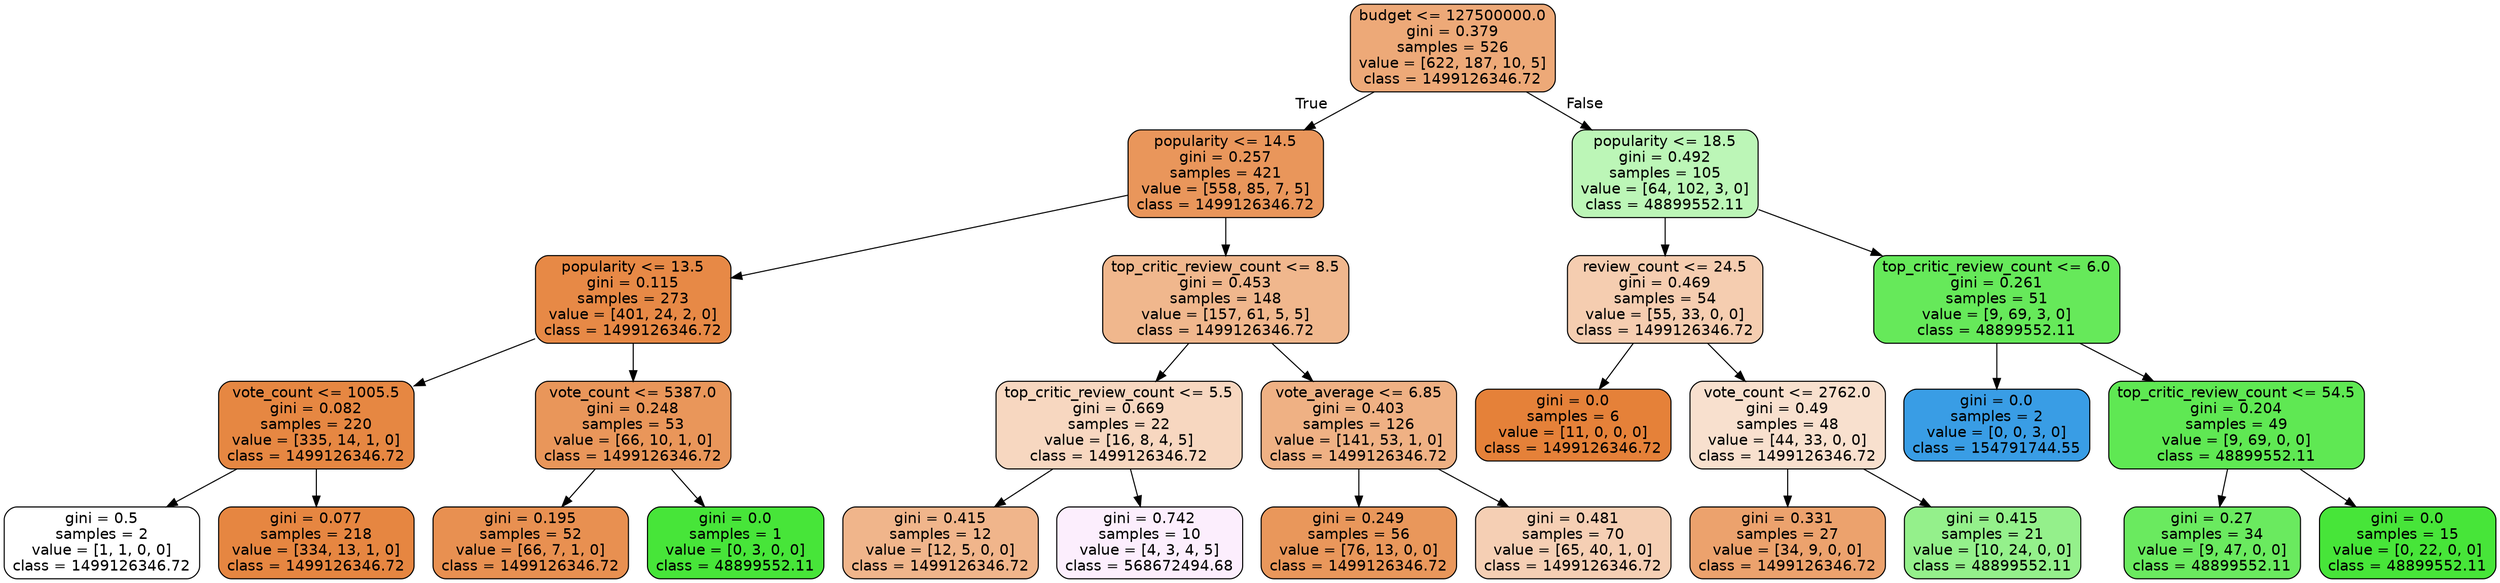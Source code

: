 digraph Tree {
node [shape=box, style="filled, rounded", color="black", fontname=helvetica] ;
edge [fontname=helvetica] ;
0 [label="budget <= 127500000.0\ngini = 0.379\nsamples = 526\nvalue = [622, 187, 10, 5]\nclass = 1499126346.72", fillcolor="#eda978"] ;
1 [label="popularity <= 14.5\ngini = 0.257\nsamples = 421\nvalue = [558, 85, 7, 5]\nclass = 1499126346.72", fillcolor="#e9965b"] ;
0 -> 1 [labeldistance=2.5, labelangle=45, headlabel="True"] ;
2 [label="popularity <= 13.5\ngini = 0.115\nsamples = 273\nvalue = [401, 24, 2, 0]\nclass = 1499126346.72", fillcolor="#e78946"] ;
1 -> 2 ;
3 [label="vote_count <= 1005.5\ngini = 0.082\nsamples = 220\nvalue = [335, 14, 1, 0]\nclass = 1499126346.72", fillcolor="#e68742"] ;
2 -> 3 ;
4 [label="gini = 0.5\nsamples = 2\nvalue = [1, 1, 0, 0]\nclass = 1499126346.72", fillcolor="#ffffff"] ;
3 -> 4 ;
5 [label="gini = 0.077\nsamples = 218\nvalue = [334, 13, 1, 0]\nclass = 1499126346.72", fillcolor="#e68641"] ;
3 -> 5 ;
6 [label="vote_count <= 5387.0\ngini = 0.248\nsamples = 53\nvalue = [66, 10, 1, 0]\nclass = 1499126346.72", fillcolor="#e9965a"] ;
2 -> 6 ;
7 [label="gini = 0.195\nsamples = 52\nvalue = [66, 7, 1, 0]\nclass = 1499126346.72", fillcolor="#e89051"] ;
6 -> 7 ;
8 [label="gini = 0.0\nsamples = 1\nvalue = [0, 3, 0, 0]\nclass = 48899552.11", fillcolor="#47e539"] ;
6 -> 8 ;
9 [label="top_critic_review_count <= 8.5\ngini = 0.453\nsamples = 148\nvalue = [157, 61, 5, 5]\nclass = 1499126346.72", fillcolor="#f0b78d"] ;
1 -> 9 ;
10 [label="top_critic_review_count <= 5.5\ngini = 0.669\nsamples = 22\nvalue = [16, 8, 4, 5]\nclass = 1499126346.72", fillcolor="#f7d7c0"] ;
9 -> 10 ;
11 [label="gini = 0.415\nsamples = 12\nvalue = [12, 5, 0, 0]\nclass = 1499126346.72", fillcolor="#f0b58b"] ;
10 -> 11 ;
12 [label="gini = 0.742\nsamples = 10\nvalue = [4, 3, 4, 5]\nclass = 568672494.68", fillcolor="#fceefd"] ;
10 -> 12 ;
13 [label="vote_average <= 6.85\ngini = 0.403\nsamples = 126\nvalue = [141, 53, 1, 0]\nclass = 1499126346.72", fillcolor="#efb184"] ;
9 -> 13 ;
14 [label="gini = 0.249\nsamples = 56\nvalue = [76, 13, 0, 0]\nclass = 1499126346.72", fillcolor="#e9975b"] ;
13 -> 14 ;
15 [label="gini = 0.481\nsamples = 70\nvalue = [65, 40, 1, 0]\nclass = 1499126346.72", fillcolor="#f5cfb4"] ;
13 -> 15 ;
16 [label="popularity <= 18.5\ngini = 0.492\nsamples = 105\nvalue = [64, 102, 3, 0]\nclass = 48899552.11", fillcolor="#bcf6b7"] ;
0 -> 16 [labeldistance=2.5, labelangle=-45, headlabel="False"] ;
17 [label="review_count <= 24.5\ngini = 0.469\nsamples = 54\nvalue = [55, 33, 0, 0]\nclass = 1499126346.72", fillcolor="#f5cdb0"] ;
16 -> 17 ;
18 [label="gini = 0.0\nsamples = 6\nvalue = [11, 0, 0, 0]\nclass = 1499126346.72", fillcolor="#e58139"] ;
17 -> 18 ;
19 [label="vote_count <= 2762.0\ngini = 0.49\nsamples = 48\nvalue = [44, 33, 0, 0]\nclass = 1499126346.72", fillcolor="#f8e0ce"] ;
17 -> 19 ;
20 [label="gini = 0.331\nsamples = 27\nvalue = [34, 9, 0, 0]\nclass = 1499126346.72", fillcolor="#eca26d"] ;
19 -> 20 ;
21 [label="gini = 0.415\nsamples = 21\nvalue = [10, 24, 0, 0]\nclass = 48899552.11", fillcolor="#94f08b"] ;
19 -> 21 ;
22 [label="top_critic_review_count <= 6.0\ngini = 0.261\nsamples = 51\nvalue = [9, 69, 3, 0]\nclass = 48899552.11", fillcolor="#66e95a"] ;
16 -> 22 ;
23 [label="gini = 0.0\nsamples = 2\nvalue = [0, 0, 3, 0]\nclass = 154791744.55", fillcolor="#399de5"] ;
22 -> 23 ;
24 [label="top_critic_review_count <= 54.5\ngini = 0.204\nsamples = 49\nvalue = [9, 69, 0, 0]\nclass = 48899552.11", fillcolor="#5fe853"] ;
22 -> 24 ;
25 [label="gini = 0.27\nsamples = 34\nvalue = [9, 47, 0, 0]\nclass = 48899552.11", fillcolor="#6aea5f"] ;
24 -> 25 ;
26 [label="gini = 0.0\nsamples = 15\nvalue = [0, 22, 0, 0]\nclass = 48899552.11", fillcolor="#47e539"] ;
24 -> 26 ;
}